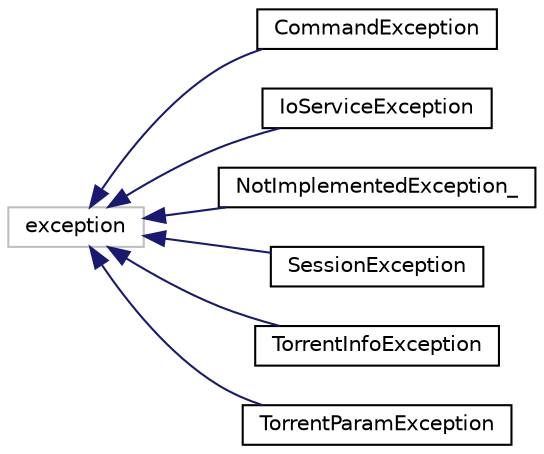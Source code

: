 digraph "Иерархия классов. Графический вид."
{
  edge [fontname="Helvetica",fontsize="10",labelfontname="Helvetica",labelfontsize="10"];
  node [fontname="Helvetica",fontsize="10",shape=record];
  rankdir="LR";
  Node8 [label="exception",height=0.2,width=0.4,color="grey75", fillcolor="white", style="filled"];
  Node8 -> Node0 [dir="back",color="midnightblue",fontsize="10",style="solid",fontname="Helvetica"];
  Node0 [label="CommandException",height=0.2,width=0.4,color="black", fillcolor="white", style="filled",URL="$class_command_exception.html"];
  Node8 -> Node10 [dir="back",color="midnightblue",fontsize="10",style="solid",fontname="Helvetica"];
  Node10 [label="IoServiceException",height=0.2,width=0.4,color="black", fillcolor="white", style="filled",URL="$class_io_service_exception.html"];
  Node8 -> Node11 [dir="back",color="midnightblue",fontsize="10",style="solid",fontname="Helvetica"];
  Node11 [label="NotImplementedException_",height=0.2,width=0.4,color="black", fillcolor="white", style="filled",URL="$class_not_implemented_exception__.html"];
  Node8 -> Node12 [dir="back",color="midnightblue",fontsize="10",style="solid",fontname="Helvetica"];
  Node12 [label="SessionException",height=0.2,width=0.4,color="black", fillcolor="white", style="filled",URL="$class_session_exception.html"];
  Node8 -> Node13 [dir="back",color="midnightblue",fontsize="10",style="solid",fontname="Helvetica"];
  Node13 [label="TorrentInfoException",height=0.2,width=0.4,color="black", fillcolor="white", style="filled",URL="$class_torrent_info_exception.html"];
  Node8 -> Node14 [dir="back",color="midnightblue",fontsize="10",style="solid",fontname="Helvetica"];
  Node14 [label="TorrentParamException",height=0.2,width=0.4,color="black", fillcolor="white", style="filled",URL="$class_torrent_param_exception.html"];
}
